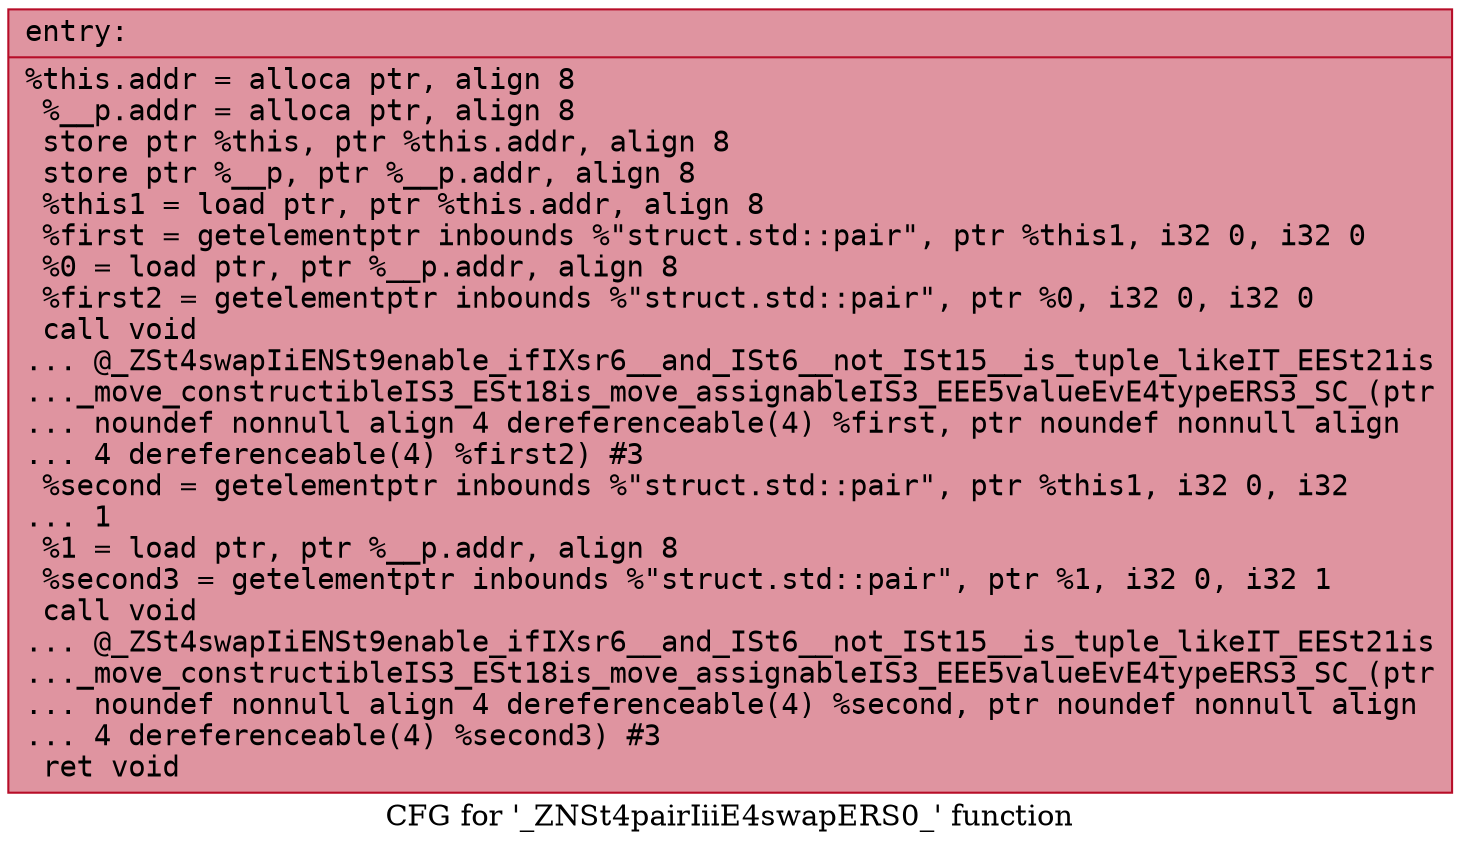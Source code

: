 digraph "CFG for '_ZNSt4pairIiiE4swapERS0_' function" {
	label="CFG for '_ZNSt4pairIiiE4swapERS0_' function";

	Node0x56307d764ef0 [shape=record,color="#b70d28ff", style=filled, fillcolor="#b70d2870" fontname="Courier",label="{entry:\l|  %this.addr = alloca ptr, align 8\l  %__p.addr = alloca ptr, align 8\l  store ptr %this, ptr %this.addr, align 8\l  store ptr %__p, ptr %__p.addr, align 8\l  %this1 = load ptr, ptr %this.addr, align 8\l  %first = getelementptr inbounds %\"struct.std::pair\", ptr %this1, i32 0, i32 0\l  %0 = load ptr, ptr %__p.addr, align 8\l  %first2 = getelementptr inbounds %\"struct.std::pair\", ptr %0, i32 0, i32 0\l  call void\l... @_ZSt4swapIiENSt9enable_ifIXsr6__and_ISt6__not_ISt15__is_tuple_likeIT_EESt21is\l..._move_constructibleIS3_ESt18is_move_assignableIS3_EEE5valueEvE4typeERS3_SC_(ptr\l... noundef nonnull align 4 dereferenceable(4) %first, ptr noundef nonnull align\l... 4 dereferenceable(4) %first2) #3\l  %second = getelementptr inbounds %\"struct.std::pair\", ptr %this1, i32 0, i32\l... 1\l  %1 = load ptr, ptr %__p.addr, align 8\l  %second3 = getelementptr inbounds %\"struct.std::pair\", ptr %1, i32 0, i32 1\l  call void\l... @_ZSt4swapIiENSt9enable_ifIXsr6__and_ISt6__not_ISt15__is_tuple_likeIT_EESt21is\l..._move_constructibleIS3_ESt18is_move_assignableIS3_EEE5valueEvE4typeERS3_SC_(ptr\l... noundef nonnull align 4 dereferenceable(4) %second, ptr noundef nonnull align\l... 4 dereferenceable(4) %second3) #3\l  ret void\l}"];
}
